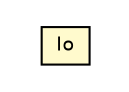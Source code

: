 #!/usr/local/bin/dot
#
# Class diagram 
# Generated by UMLGraph version R5_6-24-gf6e263 (http://www.umlgraph.org/)
#

digraph G {
	edge [fontname="Helvetica",fontsize=10,labelfontname="Helvetica",labelfontsize=10];
	node [fontname="Helvetica",fontsize=10,shape=plaintext];
	nodesep=0.25;
	ranksep=0.5;
	// sabina.util.Io
	c504 [label=<<table title="sabina.util.Io" border="0" cellborder="1" cellspacing="0" cellpadding="2" port="p" bgcolor="lemonChiffon" href="./Io.html">
		<tr><td><table border="0" cellspacing="0" cellpadding="1">
<tr><td align="center" balign="center"> Io </td></tr>
		</table></td></tr>
		</table>>, URL="./Io.html", fontname="Helvetica", fontcolor="black", fontsize=9.0];
}

